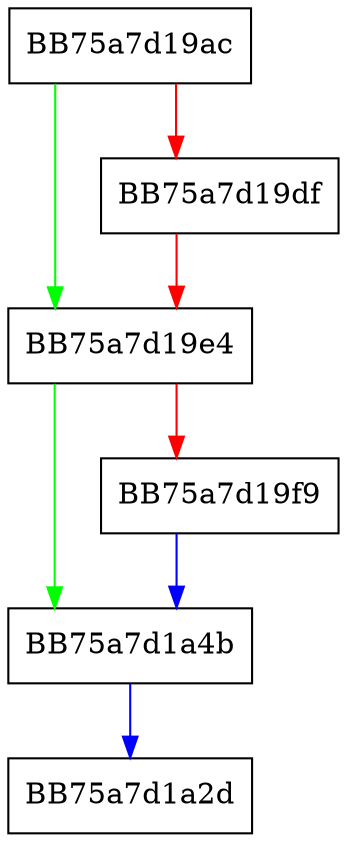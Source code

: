 digraph AddBuildInPathExclusion {
  node [shape="box"];
  graph [splines=ortho];
  BB75a7d19ac -> BB75a7d19e4 [color="green"];
  BB75a7d19ac -> BB75a7d19df [color="red"];
  BB75a7d19df -> BB75a7d19e4 [color="red"];
  BB75a7d19e4 -> BB75a7d1a4b [color="green"];
  BB75a7d19e4 -> BB75a7d19f9 [color="red"];
  BB75a7d19f9 -> BB75a7d1a4b [color="blue"];
  BB75a7d1a4b -> BB75a7d1a2d [color="blue"];
}